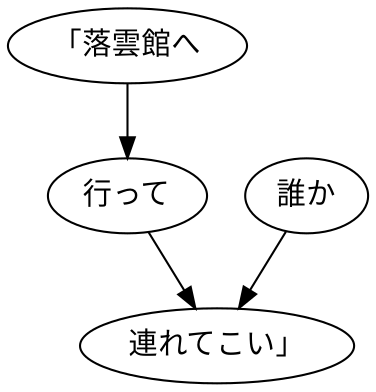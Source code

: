 digraph graph5161 {
	node0 [label="「落雲館へ"];
	node1 [label="行って"];
	node2 [label="誰か"];
	node3 [label="連れてこい」"];
	node0 -> node1;
	node1 -> node3;
	node2 -> node3;
}
